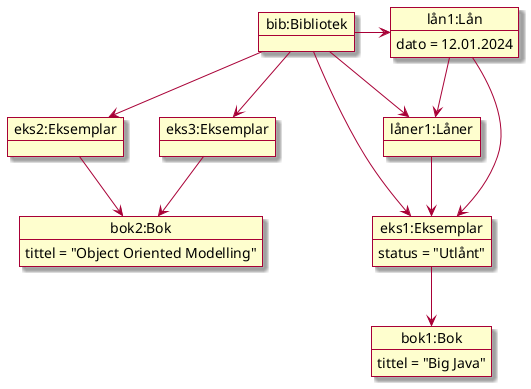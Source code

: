 @startuml

skin rose

object "bib:Bibliotek" as bib
object "bok1:Bok" as bok1 
object "bok2:Bok" as bok2
object "eks1:Eksemplar" as eks1
object "eks2:Eksemplar" as eks2
object "eks3:Eksemplar" as eks3

object "låner1:Låner" as l1

object "lån1:Lån" as lan1

bib --> l1
bib -right-> lan1
bib --> eks1
bib --> eks2
bib --> eks3

eks1 --> bok1
eks2 --> bok2
eks3 --> bok2

bok1 : tittel = "Big Java"
bok2 : tittel = "Object Oriented Modelling"
eks1 : status = "Utlånt"

lan1 --> l1
lan1 --> eks1
lan1 : dato = 12.01.2024
l1 --> eks1

@endumlml